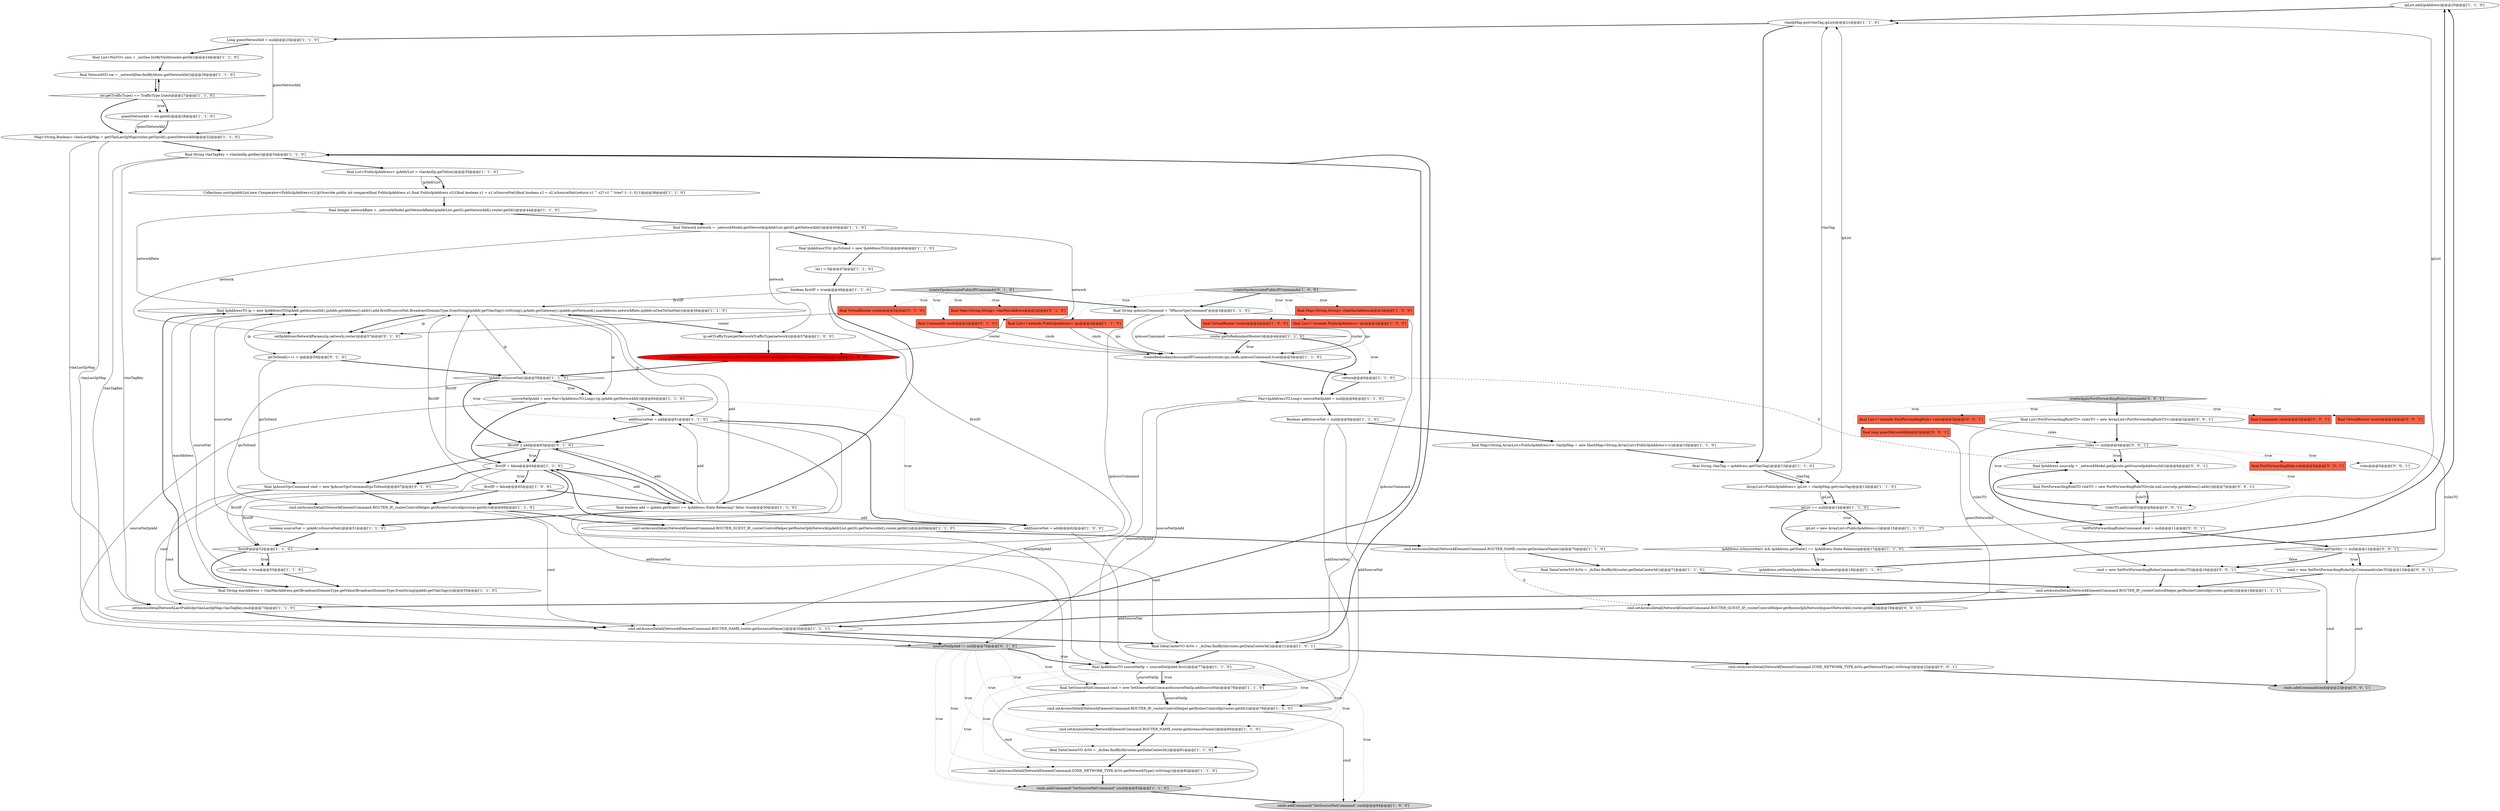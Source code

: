 digraph {
13 [style = filled, label = "ipList.add(ipAddress)@@@20@@@['1', '1', '0']", fillcolor = white, shape = ellipse image = "AAA0AAABBB1BBB"];
34 [style = filled, label = "router.getIsRedundantRouter()@@@4@@@['1', '1', '0']", fillcolor = white, shape = diamond image = "AAA0AAABBB1BBB"];
67 [style = filled, label = "setIpAddressNetworkParams(ip,network,router)@@@57@@@['0', '1', '0']", fillcolor = white, shape = ellipse image = "AAA0AAABBB2BBB"];
58 [style = filled, label = "cmd.setAccessDetail(NetworkElementCommand.ROUTER_NAME,router.getInstanceName())@@@70@@@['1', '1', '0']", fillcolor = white, shape = ellipse image = "AAA0AAABBB1BBB"];
3 [style = filled, label = "cmd.setAccessDetail(NetworkElementCommand.ROUTER_IP,_routerControlHelper.getRouterControlIp(router.getId()))@@@18@@@['1', '1', '1']", fillcolor = white, shape = ellipse image = "AAA0AAABBB1BBB"];
77 [style = filled, label = "cmd.setAccessDetail(NetworkElementCommand.ZONE_NETWORK_TYPE,dcVo.getNetworkType().toString())@@@22@@@['0', '0', '1']", fillcolor = white, shape = ellipse image = "AAA0AAABBB3BBB"];
89 [style = filled, label = "cmds.addCommand(cmd)@@@23@@@['0', '0', '1']", fillcolor = lightgray, shape = ellipse image = "AAA0AAABBB3BBB"];
41 [style = filled, label = "ip.setNetworkName(_networkModel.getNetworkTag(router.getHypervisorType(),network))@@@58@@@['1', '0', '0']", fillcolor = red, shape = ellipse image = "AAA1AAABBB1BBB"];
76 [style = filled, label = "router.getVpcId() != null@@@12@@@['0', '0', '1']", fillcolor = white, shape = diamond image = "AAA0AAABBB3BBB"];
18 [style = filled, label = "sourceNatIpAdd = new Pair<IpAddressTO,Long>(ip,ipAddr.getNetworkId())@@@60@@@['1', '1', '0']", fillcolor = white, shape = ellipse image = "AAA0AAABBB1BBB"];
64 [style = filled, label = "final IpAssocVpcCommand cmd = new IpAssocVpcCommand(ipsToSend)@@@67@@@['0', '1', '0']", fillcolor = white, shape = ellipse image = "AAA0AAABBB2BBB"];
46 [style = filled, label = "return@@@6@@@['1', '1', '0']", fillcolor = white, shape = ellipse image = "AAA0AAABBB1BBB"];
31 [style = filled, label = "final Map<String,String> vlanMacAddress@@@2@@@['1', '0', '0']", fillcolor = tomato, shape = box image = "AAA0AAABBB1BBB"];
80 [style = filled, label = "SetPortForwardingRulesCommand cmd = null@@@11@@@['0', '0', '1']", fillcolor = white, shape = ellipse image = "AAA0AAABBB3BBB"];
22 [style = filled, label = "createRedundantAssociateIPCommands(router,ips,cmds,ipAssocCommand,true)@@@5@@@['1', '1', '0']", fillcolor = white, shape = ellipse image = "AAA0AAABBB1BBB"];
8 [style = filled, label = "final DataCenterVO dcVo = _dcDao.findById(router.getDataCenterId())@@@81@@@['1', '1', '0']", fillcolor = white, shape = ellipse image = "AAA0AAABBB1BBB"];
51 [style = filled, label = "final IpAddressTO ip = new IpAddressTO(ipAddr.getAccountId(),ipAddr.getAddress().addr(),add,firstIP,sourceNat,BroadcastDomainType.fromString(ipAddr.getVlanTag()).toString(),ipAddr.getGateway(),ipAddr.getNetmask(),macAddress,networkRate,ipAddr.isOneToOneNat())@@@56@@@['1', '1', '0']", fillcolor = white, shape = ellipse image = "AAA0AAABBB1BBB"];
62 [style = filled, label = "final List<PublicIpAddress> ipAddrList = vlanAndIp.getValue()@@@35@@@['1', '1', '0']", fillcolor = white, shape = ellipse image = "AAA0AAABBB1BBB"];
30 [style = filled, label = "final String vlanTagKey = vlanAndIp.getKey()@@@34@@@['1', '1', '0']", fillcolor = white, shape = ellipse image = "AAA0AAABBB1BBB"];
25 [style = filled, label = "boolean sourceNat = ipAddr.isSourceNat()@@@51@@@['1', '1', '0']", fillcolor = white, shape = ellipse image = "AAA0AAABBB1BBB"];
75 [style = filled, label = "cmd = new SetPortForwardingRulesVpcCommand(rulesTO)@@@13@@@['0', '0', '1']", fillcolor = white, shape = ellipse image = "AAA0AAABBB3BBB"];
84 [style = filled, label = "final List<PortForwardingRuleTO> rulesTO = new ArrayList<PortForwardingRuleTO>()@@@3@@@['0', '0', '1']", fillcolor = white, shape = ellipse image = "AAA0AAABBB3BBB"];
56 [style = filled, label = "final Map<String,ArrayList<PublicIpAddress>> vlanIpMap = new HashMap<String,ArrayList<PublicIpAddress>>()@@@10@@@['1', '1', '0']", fillcolor = white, shape = ellipse image = "AAA0AAABBB1BBB"];
68 [style = filled, label = "final Map<String,String> vlanMacAddress@@@2@@@['0', '1', '0']", fillcolor = tomato, shape = box image = "AAA0AAABBB2BBB"];
81 [style = filled, label = "final VirtualRouter router@@@2@@@['0', '0', '1']", fillcolor = tomato, shape = box image = "AAA0AAABBB3BBB"];
52 [style = filled, label = "cmds.addCommand(\"SetSourceNatCommand\",cmd)@@@84@@@['1', '0', '0']", fillcolor = lightgray, shape = ellipse image = "AAA0AAABBB1BBB"];
11 [style = filled, label = "final DataCenterVO dcVo = _dcDao.findById(router.getDataCenterId())@@@21@@@['1', '0', '1']", fillcolor = white, shape = ellipse image = "AAA0AAABBB1BBB"];
54 [style = filled, label = "Long guestNetworkId = null@@@23@@@['1', '1', '0']", fillcolor = white, shape = ellipse image = "AAA0AAABBB1BBB"];
17 [style = filled, label = "ipAddr.isSourceNat()@@@59@@@['1', '1', '0']", fillcolor = white, shape = diamond image = "AAA0AAABBB1BBB"];
63 [style = filled, label = "final List<NicVO> nics = _nicDao.listByVmId(router.getId())@@@24@@@['1', '1', '0']", fillcolor = white, shape = ellipse image = "AAA0AAABBB1BBB"];
85 [style = filled, label = "final List<? extends PortForwardingRule> rules@@@2@@@['0', '0', '1']", fillcolor = tomato, shape = box image = "AAA0AAABBB3BBB"];
53 [style = filled, label = "Boolean addSourceNat = null@@@9@@@['1', '1', '0']", fillcolor = white, shape = ellipse image = "AAA0AAABBB1BBB"];
39 [style = filled, label = "Collections.sort(ipAddrList,new Comparator<PublicIpAddress>(){@Override public int compare(final PublicIpAddress o1,final PublicIpAddress o2){final boolean s1 = o1.isSourceNat()final boolean s2 = o2.isSourceNat()return s1 ^ s2? s1 ^ true? 1: -1: 0}})@@@36@@@['1', '1', '0']", fillcolor = white, shape = ellipse image = "AAA0AAABBB1BBB"];
49 [style = filled, label = "final String vlanTag = ipAddress.getVlanTag()@@@12@@@['1', '1', '0']", fillcolor = white, shape = ellipse image = "AAA0AAABBB1BBB"];
15 [style = filled, label = "addSourceNat = add@@@61@@@['1', '1', '0']", fillcolor = white, shape = ellipse image = "AAA0AAABBB1BBB"];
1 [style = filled, label = "final List<? extends PublicIpAddress> ips@@@2@@@['1', '0', '0']", fillcolor = tomato, shape = box image = "AAA0AAABBB1BBB"];
9 [style = filled, label = "final IpAddressTO(( ipsToSend = new IpAddressTO((((@@@46@@@['1', '1', '0']", fillcolor = white, shape = ellipse image = "AAA0AAABBB1BBB"];
83 [style = filled, label = "rules != null@@@4@@@['0', '0', '1']", fillcolor = white, shape = diamond image = "AAA0AAABBB3BBB"];
47 [style = filled, label = "final NetworkVO nw = _networkDao.findById(nic.getNetworkId())@@@26@@@['1', '1', '0']", fillcolor = white, shape = ellipse image = "AAA0AAABBB1BBB"];
70 [style = filled, label = "final VirtualRouter router@@@2@@@['0', '1', '0']", fillcolor = tomato, shape = box image = "AAA0AAABBB2BBB"];
88 [style = filled, label = "final PortForwardingRule rule@@@5@@@['0', '0', '1']", fillcolor = tomato, shape = box image = "AAA0AAABBB3BBB"];
91 [style = filled, label = "rules@@@5@@@['0', '0', '1']", fillcolor = white, shape = ellipse image = "AAA0AAABBB3BBB"];
50 [style = filled, label = "final DataCenterVO dcVo = _dcDao.findById(router.getDataCenterId())@@@71@@@['1', '1', '0']", fillcolor = white, shape = ellipse image = "AAA0AAABBB1BBB"];
7 [style = filled, label = "final String macAddress = vlanMacAddress.get(BroadcastDomainType.getValue(BroadcastDomainType.fromString(ipAddr.getVlanTag())))@@@55@@@['1', '1', '0']", fillcolor = white, shape = ellipse image = "AAA0AAABBB1BBB"];
40 [style = filled, label = "nw.getTrafficType() == TrafficType.Guest@@@27@@@['1', '1', '0']", fillcolor = white, shape = diamond image = "AAA0AAABBB1BBB"];
69 [style = filled, label = "!firstIP || add@@@63@@@['0', '1', '0']", fillcolor = white, shape = diamond image = "AAA0AAABBB2BBB"];
37 [style = filled, label = "ipAddress.setState(IpAddress.State.Allocated)@@@18@@@['1', '1', '0']", fillcolor = white, shape = ellipse image = "AAA0AAABBB1BBB"];
61 [style = filled, label = "cmd.setAccessDetail(NetworkElementCommand.ROUTER_GUEST_IP,_routerControlHelper.getRouterIpInNetwork(ipAddrList.get(0).getNetworkId(),router.getId()))@@@69@@@['1', '1', '0']", fillcolor = white, shape = ellipse image = "AAA0AAABBB1BBB"];
14 [style = filled, label = "ipAddress.isSourceNat() && ipAddress.getState() == IpAddress.State.Releasing@@@17@@@['1', '1', '0']", fillcolor = white, shape = diamond image = "AAA0AAABBB1BBB"];
65 [style = filled, label = "sourceNatIpAdd != null@@@76@@@['0', '1', '0']", fillcolor = lightgray, shape = diamond image = "AAA0AAABBB2BBB"];
44 [style = filled, label = "cmds.addCommand(\"SetSourceNatCommand\",cmd)@@@83@@@['1', '1', '0']", fillcolor = lightgray, shape = ellipse image = "AAA0AAABBB1BBB"];
12 [style = filled, label = "ipList = new ArrayList<PublicIpAddress>()@@@15@@@['1', '1', '0']", fillcolor = white, shape = ellipse image = "AAA0AAABBB1BBB"];
48 [style = filled, label = "setAccessDetailNetworkLastPublicIp(vlanLastIpMap,vlanTagKey,cmd)@@@73@@@['1', '1', '0']", fillcolor = white, shape = ellipse image = "AAA0AAABBB1BBB"];
90 [style = filled, label = "cmd.setAccessDetail(NetworkElementCommand.ROUTER_GUEST_IP,_routerControlHelper.getRouterIpInNetwork(guestNetworkId,router.getId()))@@@19@@@['0', '0', '1']", fillcolor = white, shape = ellipse image = "AAA0AAABBB3BBB"];
87 [style = filled, label = "createApplyPortForwardingRulesCommands['0', '0', '1']", fillcolor = lightgray, shape = diamond image = "AAA0AAABBB3BBB"];
71 [style = filled, label = "final Commands cmds@@@2@@@['0', '1', '0']", fillcolor = tomato, shape = box image = "AAA0AAABBB2BBB"];
36 [style = filled, label = "vlanIpMap.put(vlanTag,ipList)@@@21@@@['1', '1', '0']", fillcolor = white, shape = ellipse image = "AAA0AAABBB1BBB"];
55 [style = filled, label = "int i = 0@@@47@@@['1', '1', '0']", fillcolor = white, shape = ellipse image = "AAA0AAABBB1BBB"];
26 [style = filled, label = "sourceNat = true@@@53@@@['1', '1', '0']", fillcolor = white, shape = ellipse image = "AAA0AAABBB1BBB"];
59 [style = filled, label = "final Integer networkRate = _networkModel.getNetworkRate(ipAddrList.get(0).getNetworkId(),router.getId())@@@44@@@['1', '1', '0']", fillcolor = white, shape = ellipse image = "AAA0AAABBB1BBB"];
19 [style = filled, label = "final IpAddressTO sourceNatIp = sourceNatIpAdd.first()@@@77@@@['1', '1', '0']", fillcolor = white, shape = ellipse image = "AAA0AAABBB1BBB"];
79 [style = filled, label = "rulesTO.add(ruleTO)@@@8@@@['0', '0', '1']", fillcolor = white, shape = ellipse image = "AAA0AAABBB3BBB"];
35 [style = filled, label = "final VirtualRouter router@@@2@@@['1', '0', '0']", fillcolor = tomato, shape = box image = "AAA0AAABBB1BBB"];
27 [style = filled, label = "Pair<IpAddressTO,Long> sourceNatIpAdd = null@@@8@@@['1', '1', '0']", fillcolor = white, shape = ellipse image = "AAA0AAABBB1BBB"];
66 [style = filled, label = "ipsToSend(i++( = ip@@@58@@@['0', '1', '0']", fillcolor = white, shape = ellipse image = "AAA0AAABBB2BBB"];
0 [style = filled, label = "firstIP = false@@@65@@@['1', '0', '0']", fillcolor = white, shape = ellipse image = "AAA0AAABBB1BBB"];
23 [style = filled, label = "addSourceNat = add@@@62@@@['1', '0', '0']", fillcolor = white, shape = ellipse image = "AAA0AAABBB1BBB"];
16 [style = filled, label = "cmd.setAccessDetail(NetworkElementCommand.ROUTER_NAME,router.getInstanceName())@@@20@@@['1', '1', '1']", fillcolor = white, shape = ellipse image = "AAA0AAABBB1BBB"];
28 [style = filled, label = "Map<String,Boolean> vlanLastIpMap = getVlanLastIpMap(router.getVpcId(),guestNetworkId)@@@32@@@['1', '1', '0']", fillcolor = white, shape = ellipse image = "AAA0AAABBB1BBB"];
5 [style = filled, label = "boolean firstIP = true@@@48@@@['1', '1', '0']", fillcolor = white, shape = ellipse image = "AAA0AAABBB1BBB"];
74 [style = filled, label = "final IpAddress sourceIp = _networkModel.getIp(rule.getSourceIpAddressId())@@@6@@@['0', '0', '1']", fillcolor = white, shape = ellipse image = "AAA0AAABBB3BBB"];
33 [style = filled, label = "firstIP = false@@@64@@@['1', '1', '0']", fillcolor = white, shape = ellipse image = "AAA0AAABBB1BBB"];
86 [style = filled, label = "cmd = new SetPortForwardingRulesCommand(rulesTO)@@@16@@@['0', '0', '1']", fillcolor = white, shape = ellipse image = "AAA0AAABBB3BBB"];
45 [style = filled, label = "firstIP@@@52@@@['1', '1', '0']", fillcolor = white, shape = diamond image = "AAA0AAABBB1BBB"];
29 [style = filled, label = "final Network network = _networkModel.getNetwork(ipAddrList.get(0).getNetworkId())@@@45@@@['1', '1', '0']", fillcolor = white, shape = ellipse image = "AAA0AAABBB1BBB"];
32 [style = filled, label = "final SetSourceNatCommand cmd = new SetSourceNatCommand(sourceNatIp,addSourceNat)@@@78@@@['1', '1', '0']", fillcolor = white, shape = ellipse image = "AAA0AAABBB1BBB"];
60 [style = filled, label = "final boolean add = ipAddr.getState() == IpAddress.State.Releasing? false: true@@@50@@@['1', '1', '0']", fillcolor = white, shape = ellipse image = "AAA0AAABBB1BBB"];
43 [style = filled, label = "final String ipAssocCommand = \"IPAssocVpcCommand\"@@@3@@@['1', '1', '0']", fillcolor = white, shape = ellipse image = "AAA0AAABBB1BBB"];
20 [style = filled, label = "ipList == null@@@14@@@['1', '1', '0']", fillcolor = white, shape = diamond image = "AAA0AAABBB1BBB"];
82 [style = filled, label = "final PortForwardingRuleTO ruleTO = new PortForwardingRuleTO(rule,null,sourceIp.getAddress().addr())@@@7@@@['0', '0', '1']", fillcolor = white, shape = ellipse image = "AAA0AAABBB3BBB"];
4 [style = filled, label = "cmd.setAccessDetail(NetworkElementCommand.ROUTER_IP,_routerControlHelper.getRouterControlIp(router.getId()))@@@79@@@['1', '1', '0']", fillcolor = white, shape = ellipse image = "AAA0AAABBB1BBB"];
6 [style = filled, label = "cmd.setAccessDetail(NetworkElementCommand.ROUTER_IP,_routerControlHelper.getRouterControlIp(router.getId()))@@@68@@@['1', '1', '0']", fillcolor = white, shape = ellipse image = "AAA0AAABBB1BBB"];
24 [style = filled, label = "ip.setTrafficType(getNetworkTrafficType(network))@@@57@@@['1', '0', '0']", fillcolor = white, shape = ellipse image = "AAA0AAABBB1BBB"];
72 [style = filled, label = "createVpcAssociatePublicIPCommands['0', '1', '0']", fillcolor = lightgray, shape = diamond image = "AAA0AAABBB2BBB"];
21 [style = filled, label = "cmd.setAccessDetail(NetworkElementCommand.ROUTER_NAME,router.getInstanceName())@@@80@@@['1', '1', '0']", fillcolor = white, shape = ellipse image = "AAA0AAABBB1BBB"];
10 [style = filled, label = "guestNetworkId = nw.getId()@@@28@@@['1', '1', '0']", fillcolor = white, shape = ellipse image = "AAA0AAABBB1BBB"];
78 [style = filled, label = "final Commands cmds@@@2@@@['0', '0', '1']", fillcolor = tomato, shape = box image = "AAA0AAABBB3BBB"];
42 [style = filled, label = "cmd.setAccessDetail(NetworkElementCommand.ZONE_NETWORK_TYPE,dcVo.getNetworkType().toString())@@@82@@@['1', '1', '0']", fillcolor = white, shape = ellipse image = "AAA0AAABBB1BBB"];
73 [style = filled, label = "final long guestNetworkId@@@2@@@['0', '0', '1']", fillcolor = tomato, shape = box image = "AAA0AAABBB3BBB"];
38 [style = filled, label = "final List<? extends PublicIpAddress> ips@@@2@@@['1', '1', '0']", fillcolor = tomato, shape = box image = "AAA0AAABBB1BBB"];
57 [style = filled, label = "createVpcAssociatePublicIPCommands['1', '0', '0']", fillcolor = lightgray, shape = diamond image = "AAA0AAABBB1BBB"];
2 [style = filled, label = "ArrayList<PublicIpAddress> ipList = vlanIpMap.get(vlanTag)@@@13@@@['1', '1', '0']", fillcolor = white, shape = ellipse image = "AAA0AAABBB1BBB"];
43->16 [style = solid, label="ipAssocCommand"];
51->67 [style = bold, label=""];
77->89 [style = bold, label=""];
58->50 [style = bold, label=""];
69->60 [style = bold, label=""];
25->45 [style = bold, label=""];
74->82 [style = bold, label=""];
39->59 [style = bold, label=""];
54->63 [style = bold, label=""];
51->24 [style = bold, label=""];
46->74 [style = dashed, label="0"];
2->20 [style = solid, label="ipList"];
18->15 [style = dotted, label="true"];
21->8 [style = bold, label=""];
29->24 [style = solid, label="network"];
40->10 [style = dotted, label="true"];
38->22 [style = solid, label="ips"];
83->74 [style = dotted, label="true"];
45->7 [style = bold, label=""];
72->68 [style = dotted, label="true"];
57->38 [style = dotted, label="true"];
87->81 [style = dotted, label="true"];
33->0 [style = bold, label=""];
15->32 [style = solid, label="addSourceNat"];
19->44 [style = dotted, label="true"];
83->88 [style = dotted, label="true"];
23->33 [style = bold, label=""];
42->44 [style = bold, label=""];
17->15 [style = dotted, label="true"];
13->36 [style = bold, label=""];
40->47 [style = bold, label=""];
17->69 [style = bold, label=""];
32->4 [style = bold, label=""];
60->51 [style = solid, label="add"];
65->19 [style = bold, label=""];
19->32 [style = solid, label="sourceNatIp"];
0->45 [style = solid, label="firstIP"];
86->89 [style = solid, label="cmd"];
70->67 [style = solid, label="router"];
6->16 [style = solid, label="cmd"];
76->75 [style = bold, label=""];
14->37 [style = bold, label=""];
86->3 [style = bold, label=""];
71->22 [style = solid, label="cmds"];
18->23 [style = dotted, label="true"];
83->82 [style = dotted, label="true"];
2->20 [style = bold, label=""];
22->46 [style = bold, label=""];
26->7 [style = bold, label=""];
28->30 [style = bold, label=""];
30->16 [style = solid, label="vlanTagKey"];
62->39 [style = solid, label="ipAddrList"];
27->53 [style = bold, label=""];
51->66 [style = solid, label="ip"];
60->69 [style = solid, label="add"];
18->15 [style = bold, label=""];
18->65 [style = solid, label="sourceNatIpAdd"];
60->33 [style = solid, label="add"];
50->3 [style = bold, label=""];
4->21 [style = bold, label=""];
64->48 [style = solid, label="cmd"];
82->79 [style = solid, label="ruleTO"];
69->64 [style = bold, label=""];
20->14 [style = bold, label=""];
2->36 [style = solid, label="ipList"];
85->83 [style = solid, label="rules"];
90->16 [style = bold, label=""];
19->21 [style = dotted, label="true"];
83->91 [style = dotted, label="true"];
55->5 [style = bold, label=""];
17->6 [style = solid, label="ipsToSend"];
76->75 [style = dotted, label="true"];
72->38 [style = dotted, label="true"];
72->71 [style = dotted, label="true"];
62->39 [style = bold, label=""];
72->43 [style = bold, label=""];
5->51 [style = solid, label="firstIP"];
6->61 [style = bold, label=""];
64->6 [style = bold, label=""];
34->22 [style = dotted, label="true"];
7->51 [style = bold, label=""];
14->37 [style = dotted, label="true"];
76->86 [style = bold, label=""];
36->49 [style = bold, label=""];
19->4 [style = dotted, label="true"];
48->16 [style = bold, label=""];
12->14 [style = bold, label=""];
65->44 [style = dotted, label="true"];
5->45 [style = solid, label="firstIP"];
33->51 [style = solid, label="firstIP"];
6->11 [style = solid, label="cmd"];
53->56 [style = bold, label=""];
80->76 [style = bold, label=""];
65->8 [style = dotted, label="true"];
23->4 [style = solid, label="addSourceNat"];
28->48 [style = solid, label="vlanLastIpMap"];
37->13 [style = bold, label=""];
43->34 [style = bold, label=""];
27->19 [style = solid, label="sourceNatIpAdd"];
11->30 [style = bold, label=""];
51->15 [style = solid, label="ip"];
33->0 [style = dotted, label="true"];
63->47 [style = bold, label=""];
12->36 [style = solid, label="ipList"];
60->15 [style = solid, label="add"];
67->66 [style = bold, label=""];
65->19 [style = dotted, label="true"];
17->18 [style = dotted, label="true"];
87->84 [style = bold, label=""];
47->40 [style = bold, label=""];
29->67 [style = solid, label="network"];
33->45 [style = solid, label="firstIP"];
79->80 [style = bold, label=""];
18->33 [style = bold, label=""];
83->79 [style = dotted, label="true"];
43->22 [style = solid, label="ipAssocCommand"];
19->42 [style = dotted, label="true"];
19->8 [style = dotted, label="true"];
24->41 [style = bold, label=""];
60->25 [style = bold, label=""];
32->4 [style = solid, label="sourceNatIp"];
83->80 [style = bold, label=""];
4->52 [style = solid, label="cmd"];
19->32 [style = bold, label=""];
75->3 [style = bold, label=""];
65->32 [style = dotted, label="true"];
87->85 [style = dotted, label="true"];
59->51 [style = solid, label="networkRate"];
51->17 [style = solid, label="ip"];
65->42 [style = dotted, label="true"];
16->30 [style = bold, label=""];
84->86 [style = solid, label="rulesTO"];
72->70 [style = dotted, label="true"];
45->26 [style = dotted, label="true"];
53->4 [style = solid, label="addSourceNat"];
49->2 [style = bold, label=""];
57->43 [style = bold, label=""];
28->16 [style = solid, label="vlanLastIpMap"];
14->13 [style = bold, label=""];
43->11 [style = solid, label="ipAssocCommand"];
38->22 [style = solid, label="cmds"];
30->48 [style = solid, label="vlanTagKey"];
65->4 [style = dotted, label="true"];
11->77 [style = bold, label=""];
76->86 [style = dotted, label="false"];
57->31 [style = dotted, label="true"];
69->33 [style = dotted, label="true"];
40->10 [style = bold, label=""];
25->51 [style = solid, label="sourceNat"];
15->23 [style = bold, label=""];
15->19 [style = solid, label="sourceNatIpAdd"];
84->75 [style = solid, label="rulesTO"];
56->49 [style = bold, label=""];
51->18 [style = solid, label="ip"];
10->28 [style = solid, label="guestNetworkId"];
66->64 [style = solid, label="ipsToSend"];
10->28 [style = bold, label=""];
16->11 [style = bold, label=""];
33->60 [style = bold, label=""];
51->67 [style = solid, label="ip"];
5->60 [style = bold, label=""];
0->6 [style = bold, label=""];
15->69 [style = bold, label=""];
57->35 [style = dotted, label="true"];
75->89 [style = solid, label="cmd"];
33->6 [style = bold, label=""];
29->9 [style = bold, label=""];
35->22 [style = solid, label="router"];
27->65 [style = solid, label="sourceNatIpAdd"];
40->28 [style = bold, label=""];
61->58 [style = bold, label=""];
11->19 [style = bold, label=""];
1->22 [style = solid, label="ips"];
32->44 [style = solid, label="cmd"];
19->52 [style = dotted, label="true"];
49->36 [style = solid, label="vlanTag"];
29->41 [style = solid, label="network"];
34->22 [style = bold, label=""];
65->21 [style = dotted, label="true"];
9->55 [style = bold, label=""];
58->90 [style = dashed, label="0"];
49->2 [style = solid, label="vlanTag"];
26->51 [style = solid, label="sourceNat"];
41->17 [style = bold, label=""];
64->16 [style = solid, label="cmd"];
3->48 [style = bold, label=""];
59->29 [style = bold, label=""];
0->60 [style = bold, label=""];
8->42 [style = bold, label=""];
66->17 [style = bold, label=""];
69->33 [style = bold, label=""];
73->90 [style = solid, label="guestNetworkId"];
16->65 [style = bold, label=""];
3->90 [style = bold, label=""];
19->32 [style = dotted, label="true"];
87->78 [style = dotted, label="true"];
83->74 [style = bold, label=""];
46->27 [style = bold, label=""];
17->18 [style = bold, label=""];
82->79 [style = bold, label=""];
20->12 [style = bold, label=""];
44->52 [style = bold, label=""];
53->32 [style = solid, label="addSourceNat"];
79->74 [style = bold, label=""];
34->46 [style = dotted, label="true"];
87->73 [style = dotted, label="true"];
45->26 [style = bold, label=""];
20->12 [style = dotted, label="true"];
36->54 [style = bold, label=""];
57->1 [style = dotted, label="true"];
54->28 [style = solid, label="guestNetworkId"];
33->64 [style = bold, label=""];
7->51 [style = solid, label="macAddress"];
84->83 [style = bold, label=""];
60->23 [style = solid, label="add"];
70->22 [style = solid, label="router"];
30->62 [style = bold, label=""];
0->51 [style = solid, label="firstIP"];
34->27 [style = bold, label=""];
}
